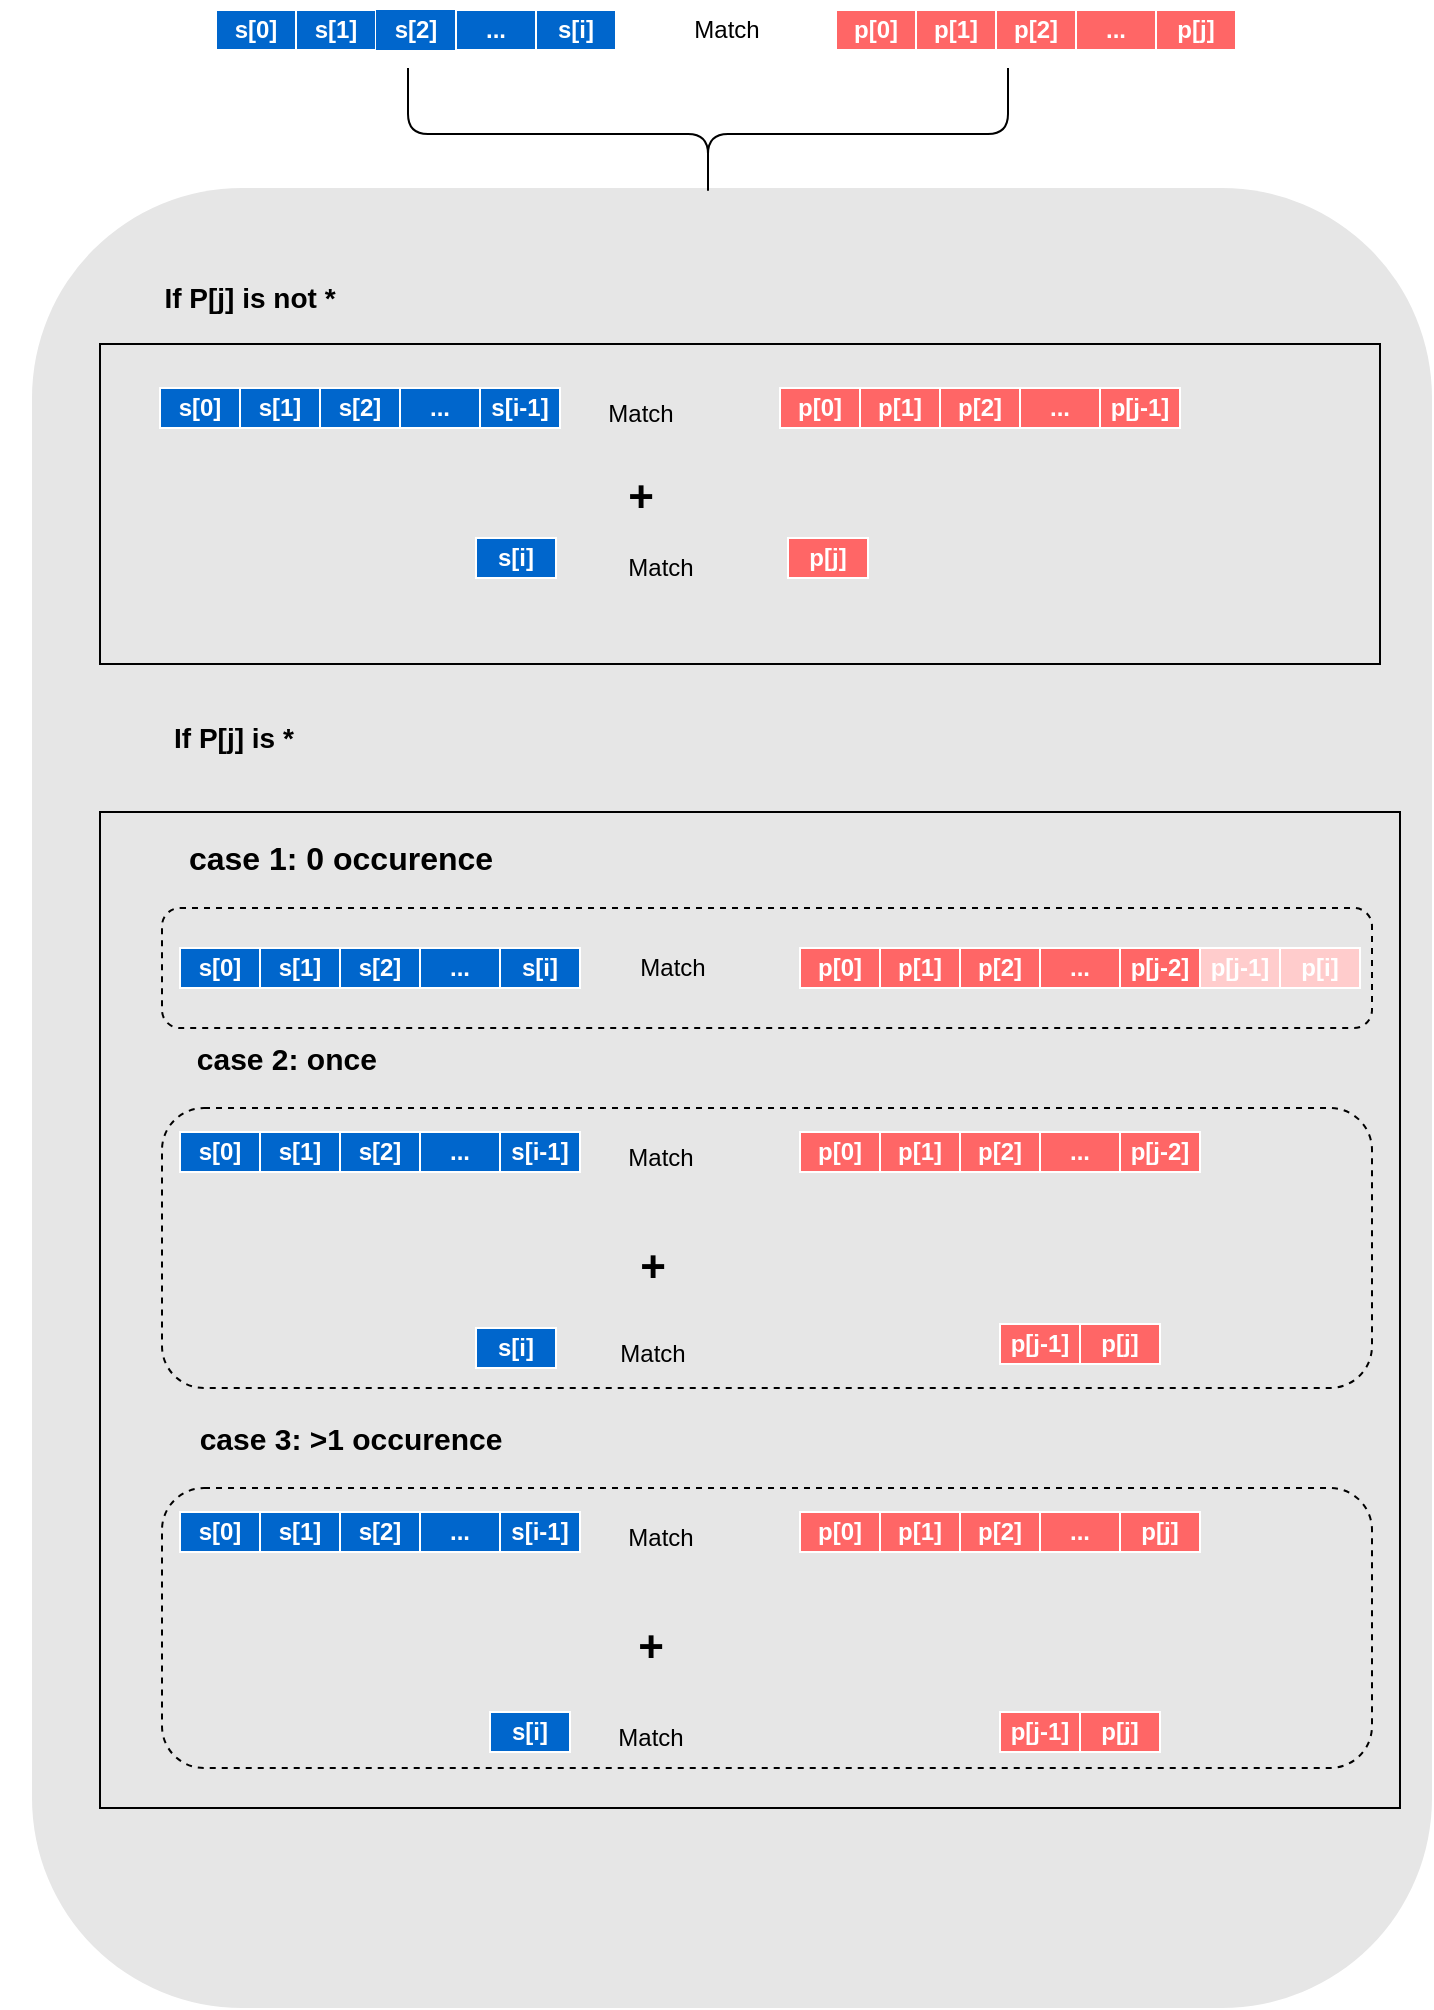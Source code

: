 <mxfile>
    <diagram id="1vAymka3_VFfGlP7PnY6" name="Page-1">
        <mxGraphModel dx="1172" dy="580" grid="1" gridSize="10" guides="1" tooltips="1" connect="1" arrows="1" fold="1" page="1" pageScale="1" pageWidth="850" pageHeight="1100" math="0" shadow="0">
            <root>
                <mxCell id="0"/>
                <mxCell id="1" parent="0"/>
                <mxCell id="161" value="" style="rounded=1;whiteSpace=wrap;html=1;fillColor=#E6E6E6;strokeColor=none;" vertex="1" parent="1">
                    <mxGeometry x="96" y="170" width="700" height="910" as="geometry"/>
                </mxCell>
                <mxCell id="79" value="" style="rounded=0;whiteSpace=wrap;html=1;fillColor=none;" vertex="1" parent="1">
                    <mxGeometry x="130" y="248" width="640" height="160" as="geometry"/>
                </mxCell>
                <mxCell id="80" value="" style="rounded=1;whiteSpace=wrap;html=1;fillColor=none;dashed=1;" vertex="1" parent="1">
                    <mxGeometry x="161" y="630" width="605" height="140" as="geometry"/>
                </mxCell>
                <mxCell id="81" value="" style="rounded=0;whiteSpace=wrap;html=1;fillColor=none;" vertex="1" parent="1">
                    <mxGeometry x="130" y="482" width="650" height="498" as="geometry"/>
                </mxCell>
                <mxCell id="82" value="" style="rounded=1;whiteSpace=wrap;html=1;fillColor=none;dashed=1;" vertex="1" parent="1">
                    <mxGeometry x="161" y="530" width="605" height="60" as="geometry"/>
                </mxCell>
                <mxCell id="83" value="s[0]" style="rounded=0;whiteSpace=wrap;html=1;fillColor=#0066CC;fontColor=#FFFFFF;fontStyle=1;strokeColor=#FFFFFF;" vertex="1" parent="1">
                    <mxGeometry x="188" y="81" width="40" height="20" as="geometry"/>
                </mxCell>
                <mxCell id="84" value="s[1]" style="rounded=0;whiteSpace=wrap;html=1;fillColor=#0066CC;fontColor=#FFFFFF;fontStyle=1;strokeColor=#FFFFFF;" vertex="1" parent="1">
                    <mxGeometry x="228" y="81" width="40" height="20" as="geometry"/>
                </mxCell>
                <mxCell id="85" value="s[2]" style="rounded=0;whiteSpace=wrap;html=1;fillColor=#0066CC;fontColor=#FFFFFF;fontStyle=1;strokeColor=none;" vertex="1" parent="1">
                    <mxGeometry x="268" y="81" width="40" height="20" as="geometry"/>
                </mxCell>
                <mxCell id="86" value="..." style="rounded=0;whiteSpace=wrap;html=1;fillColor=#0066CC;fontColor=#FFFFFF;fontStyle=1;strokeColor=#FFFFFF;" vertex="1" parent="1">
                    <mxGeometry x="308" y="81" width="40" height="20" as="geometry"/>
                </mxCell>
                <mxCell id="87" value="s[i]" style="rounded=0;whiteSpace=wrap;html=1;fillColor=#0066CC;fontColor=#FFFFFF;fontStyle=1;strokeColor=#FFFFFF;" vertex="1" parent="1">
                    <mxGeometry x="348" y="81" width="40" height="20" as="geometry"/>
                </mxCell>
                <mxCell id="88" value="p[0]" style="rounded=0;whiteSpace=wrap;html=1;fillColor=#FF6666;fontColor=#FFFFFF;fontStyle=1;strokeColor=#FFFFFF;" vertex="1" parent="1">
                    <mxGeometry x="498" y="81" width="40" height="20" as="geometry"/>
                </mxCell>
                <mxCell id="89" value="p[1]" style="rounded=0;whiteSpace=wrap;html=1;fillColor=#FF6666;fontColor=#FFFFFF;fontStyle=1;strokeColor=#FFFFFF;" vertex="1" parent="1">
                    <mxGeometry x="538" y="81" width="40" height="20" as="geometry"/>
                </mxCell>
                <mxCell id="90" value="..." style="rounded=0;whiteSpace=wrap;html=1;fillColor=#FF6666;fontColor=#FFFFFF;fontStyle=1;strokeColor=#FFFFFF;" vertex="1" parent="1">
                    <mxGeometry x="618" y="81" width="40" height="20" as="geometry"/>
                </mxCell>
                <mxCell id="91" value="p[j]" style="rounded=0;whiteSpace=wrap;html=1;fillColor=#FF6666;fontColor=#FFFFFF;fontStyle=1;strokeColor=#FFFFFF;" vertex="1" parent="1">
                    <mxGeometry x="658" y="81" width="40" height="20" as="geometry"/>
                </mxCell>
                <mxCell id="92" value="p[2]" style="rounded=0;whiteSpace=wrap;html=1;fillColor=#FF6666;fontColor=#FFFFFF;fontStyle=1;strokeColor=#FFFFFF;" vertex="1" parent="1">
                    <mxGeometry x="578" y="81" width="40" height="20" as="geometry"/>
                </mxCell>
                <mxCell id="93" value="If P[j] is not *" style="text;html=1;align=center;verticalAlign=middle;whiteSpace=wrap;rounded=0;fontStyle=1;fontSize=14;" vertex="1" parent="1">
                    <mxGeometry x="80" y="210" width="250" height="30" as="geometry"/>
                </mxCell>
                <mxCell id="94" value="s[0]" style="rounded=0;whiteSpace=wrap;html=1;fillColor=#0066CC;fontColor=#FFFFFF;fontStyle=1;strokeColor=#FFFFFF;" vertex="1" parent="1">
                    <mxGeometry x="160" y="270" width="40" height="20" as="geometry"/>
                </mxCell>
                <mxCell id="95" value="s[1]" style="rounded=0;whiteSpace=wrap;html=1;fillColor=#0066CC;fontColor=#FFFFFF;fontStyle=1;strokeColor=#FFFFFF;" vertex="1" parent="1">
                    <mxGeometry x="200" y="270" width="40" height="20" as="geometry"/>
                </mxCell>
                <mxCell id="96" value="s[2]" style="rounded=0;whiteSpace=wrap;html=1;fillColor=#0066CC;fontColor=#FFFFFF;fontStyle=1;strokeColor=#FFFFFF;" vertex="1" parent="1">
                    <mxGeometry x="240" y="270" width="40" height="20" as="geometry"/>
                </mxCell>
                <mxCell id="97" value="..." style="rounded=0;whiteSpace=wrap;html=1;fillColor=#0066CC;fontColor=#FFFFFF;fontStyle=1;strokeColor=#FFFFFF;" vertex="1" parent="1">
                    <mxGeometry x="280" y="270" width="40" height="20" as="geometry"/>
                </mxCell>
                <mxCell id="98" value="s[i-1]" style="rounded=0;whiteSpace=wrap;html=1;fillColor=#0066CC;fontColor=#FFFFFF;fontStyle=1;strokeColor=#FFFFFF;" vertex="1" parent="1">
                    <mxGeometry x="320" y="270" width="40" height="20" as="geometry"/>
                </mxCell>
                <mxCell id="99" value="p[0]" style="rounded=0;whiteSpace=wrap;html=1;fillColor=#FF6666;fontColor=#FFFFFF;fontStyle=1;strokeColor=#FFFFFF;" vertex="1" parent="1">
                    <mxGeometry x="470" y="270" width="40" height="20" as="geometry"/>
                </mxCell>
                <mxCell id="100" value="p[1]" style="rounded=0;whiteSpace=wrap;html=1;fillColor=#FF6666;fontColor=#FFFFFF;fontStyle=1;strokeColor=#FFFFFF;" vertex="1" parent="1">
                    <mxGeometry x="510" y="270" width="40" height="20" as="geometry"/>
                </mxCell>
                <mxCell id="101" value="..." style="rounded=0;whiteSpace=wrap;html=1;fillColor=#FF6666;fontColor=#FFFFFF;fontStyle=1;strokeColor=#FFFFFF;" vertex="1" parent="1">
                    <mxGeometry x="590" y="270" width="40" height="20" as="geometry"/>
                </mxCell>
                <mxCell id="102" value="p[j-1]" style="rounded=0;whiteSpace=wrap;html=1;fillColor=#FF6666;fontColor=#FFFFFF;fontStyle=1;strokeColor=#FFFFFF;" vertex="1" parent="1">
                    <mxGeometry x="630" y="270" width="40" height="20" as="geometry"/>
                </mxCell>
                <mxCell id="103" value="p[2]" style="rounded=0;whiteSpace=wrap;html=1;fillColor=#FF6666;fontColor=#FFFFFF;fontStyle=1;strokeColor=#FFFFFF;" vertex="1" parent="1">
                    <mxGeometry x="550" y="270" width="40" height="20" as="geometry"/>
                </mxCell>
                <mxCell id="104" value="Match" style="text;html=1;align=center;verticalAlign=middle;resizable=0;points=[];autosize=1;strokeColor=none;fillColor=none;" vertex="1" parent="1">
                    <mxGeometry x="370" y="268" width="60" height="30" as="geometry"/>
                </mxCell>
                <mxCell id="105" value="s[i]" style="rounded=0;whiteSpace=wrap;html=1;fillColor=#0066CC;fontColor=#FFFFFF;fontStyle=1;strokeColor=#FFFFFF;" vertex="1" parent="1">
                    <mxGeometry x="318" y="345" width="40" height="20" as="geometry"/>
                </mxCell>
                <mxCell id="106" value="p[j]" style="rounded=0;whiteSpace=wrap;html=1;fillColor=#FF6666;fontColor=#FFFFFF;fontStyle=1;strokeColor=#FFFFFF;" vertex="1" parent="1">
                    <mxGeometry x="474" y="345" width="40" height="20" as="geometry"/>
                </mxCell>
                <mxCell id="107" value="Match" style="text;html=1;align=center;verticalAlign=middle;resizable=0;points=[];autosize=1;strokeColor=none;fillColor=none;" vertex="1" parent="1">
                    <mxGeometry x="380" y="345" width="60" height="30" as="geometry"/>
                </mxCell>
                <mxCell id="108" value="If P[j] is *" style="text;html=1;align=left;verticalAlign=middle;whiteSpace=wrap;rounded=0;fontStyle=1;fontSize=14;" vertex="1" parent="1">
                    <mxGeometry x="165" y="430" width="250" height="30" as="geometry"/>
                </mxCell>
                <mxCell id="109" value="s[0]" style="rounded=0;whiteSpace=wrap;html=1;fillColor=#0066CC;fontColor=#FFFFFF;fontStyle=1;strokeColor=#FFFFFF;" vertex="1" parent="1">
                    <mxGeometry x="170" y="550" width="40" height="20" as="geometry"/>
                </mxCell>
                <mxCell id="110" value="s[1]" style="rounded=0;whiteSpace=wrap;html=1;fillColor=#0066CC;fontColor=#FFFFFF;fontStyle=1;strokeColor=#FFFFFF;" vertex="1" parent="1">
                    <mxGeometry x="210" y="550" width="40" height="20" as="geometry"/>
                </mxCell>
                <mxCell id="111" value="s[2]" style="rounded=0;whiteSpace=wrap;html=1;fillColor=#0066CC;fontColor=#FFFFFF;fontStyle=1;strokeColor=#FFFFFF;" vertex="1" parent="1">
                    <mxGeometry x="250" y="550" width="40" height="20" as="geometry"/>
                </mxCell>
                <mxCell id="112" value="..." style="rounded=0;whiteSpace=wrap;html=1;fillColor=#0066CC;fontColor=#FFFFFF;fontStyle=1;strokeColor=#FFFFFF;" vertex="1" parent="1">
                    <mxGeometry x="290" y="550" width="40" height="20" as="geometry"/>
                </mxCell>
                <mxCell id="113" value="s[i]" style="rounded=0;whiteSpace=wrap;html=1;fillColor=#0066CC;fontColor=#FFFFFF;fontStyle=1;strokeColor=#FFFFFF;" vertex="1" parent="1">
                    <mxGeometry x="330" y="550" width="40" height="20" as="geometry"/>
                </mxCell>
                <mxCell id="114" value="p[0]" style="rounded=0;whiteSpace=wrap;html=1;fillColor=#FF6666;fontColor=#FFFFFF;fontStyle=1;strokeColor=#FFFFFF;" vertex="1" parent="1">
                    <mxGeometry x="480" y="550" width="40" height="20" as="geometry"/>
                </mxCell>
                <mxCell id="115" value="p[1]" style="rounded=0;whiteSpace=wrap;html=1;fillColor=#FF6666;fontColor=#FFFFFF;fontStyle=1;strokeColor=#FFFFFF;" vertex="1" parent="1">
                    <mxGeometry x="520" y="550" width="40" height="20" as="geometry"/>
                </mxCell>
                <mxCell id="116" value="..." style="rounded=0;whiteSpace=wrap;html=1;fillColor=#FF6666;fontColor=#FFFFFF;fontStyle=1;strokeColor=#FFFFFF;" vertex="1" parent="1">
                    <mxGeometry x="600" y="550" width="40" height="20" as="geometry"/>
                </mxCell>
                <mxCell id="117" value="p[j-2]" style="rounded=0;whiteSpace=wrap;html=1;fillColor=#FF6666;fontColor=#FFFFFF;fontStyle=1;strokeColor=#FFFFFF;" vertex="1" parent="1">
                    <mxGeometry x="640" y="550" width="40" height="20" as="geometry"/>
                </mxCell>
                <mxCell id="118" value="p[2]" style="rounded=0;whiteSpace=wrap;html=1;fillColor=#FF6666;fontColor=#FFFFFF;fontStyle=1;strokeColor=#FFFFFF;" vertex="1" parent="1">
                    <mxGeometry x="560" y="550" width="40" height="20" as="geometry"/>
                </mxCell>
                <mxCell id="119" value="case 1: 0 occurence" style="text;html=1;align=center;verticalAlign=middle;resizable=0;points=[];autosize=1;strokeColor=none;fillColor=none;fontStyle=1;fontSize=16;" vertex="1" parent="1">
                    <mxGeometry x="165" y="490" width="170" height="30" as="geometry"/>
                </mxCell>
                <mxCell id="120" value="p[j-1]" style="rounded=0;whiteSpace=wrap;html=1;fillColor=#FFCCCC;fontColor=#FFFFFF;fontStyle=1;strokeColor=#FFFFFF;" vertex="1" parent="1">
                    <mxGeometry x="680" y="550" width="40" height="20" as="geometry"/>
                </mxCell>
                <mxCell id="121" value="p[i]" style="rounded=0;whiteSpace=wrap;html=1;fillColor=#FFCCCC;fontColor=#FFFFFF;fontStyle=1;strokeColor=#FFFFFF;" vertex="1" parent="1">
                    <mxGeometry x="720" y="550" width="40" height="20" as="geometry"/>
                </mxCell>
                <mxCell id="122" value="case 2: once&amp;nbsp;" style="text;html=1;align=center;verticalAlign=middle;resizable=0;points=[];autosize=1;strokeColor=none;fillColor=none;fontStyle=1;fontSize=15;" vertex="1" parent="1">
                    <mxGeometry x="170" y="590" width="110" height="30" as="geometry"/>
                </mxCell>
                <mxCell id="123" value="s[0]" style="rounded=0;whiteSpace=wrap;html=1;fillColor=#0066CC;fontColor=#FFFFFF;fontStyle=1;strokeColor=#FFFFFF;" vertex="1" parent="1">
                    <mxGeometry x="170" y="642" width="40" height="20" as="geometry"/>
                </mxCell>
                <mxCell id="124" value="s[1]" style="rounded=0;whiteSpace=wrap;html=1;fillColor=#0066CC;fontColor=#FFFFFF;fontStyle=1;strokeColor=#FFFFFF;" vertex="1" parent="1">
                    <mxGeometry x="210" y="642" width="40" height="20" as="geometry"/>
                </mxCell>
                <mxCell id="125" value="s[2]" style="rounded=0;whiteSpace=wrap;html=1;fillColor=#0066CC;fontColor=#FFFFFF;fontStyle=1;strokeColor=#FFFFFF;" vertex="1" parent="1">
                    <mxGeometry x="250" y="642" width="40" height="20" as="geometry"/>
                </mxCell>
                <mxCell id="126" value="..." style="rounded=0;whiteSpace=wrap;html=1;fillColor=#0066CC;fontColor=#FFFFFF;fontStyle=1;strokeColor=#FFFFFF;" vertex="1" parent="1">
                    <mxGeometry x="290" y="642" width="40" height="20" as="geometry"/>
                </mxCell>
                <mxCell id="127" value="s[i-1]" style="rounded=0;whiteSpace=wrap;html=1;fillColor=#0066CC;fontColor=#FFFFFF;fontStyle=1;strokeColor=#FFFFFF;" vertex="1" parent="1">
                    <mxGeometry x="330" y="642" width="40" height="20" as="geometry"/>
                </mxCell>
                <mxCell id="128" value="p[0]" style="rounded=0;whiteSpace=wrap;html=1;fillColor=#FF6666;fontColor=#FFFFFF;fontStyle=1;strokeColor=#FFFFFF;" vertex="1" parent="1">
                    <mxGeometry x="480" y="642" width="40" height="20" as="geometry"/>
                </mxCell>
                <mxCell id="129" value="p[1]" style="rounded=0;whiteSpace=wrap;html=1;fillColor=#FF6666;fontColor=#FFFFFF;fontStyle=1;strokeColor=#FFFFFF;" vertex="1" parent="1">
                    <mxGeometry x="520" y="642" width="40" height="20" as="geometry"/>
                </mxCell>
                <mxCell id="130" value="..." style="rounded=0;whiteSpace=wrap;html=1;fillColor=#FF6666;fontColor=#FFFFFF;fontStyle=1;strokeColor=#FFFFFF;" vertex="1" parent="1">
                    <mxGeometry x="600" y="642" width="40" height="20" as="geometry"/>
                </mxCell>
                <mxCell id="131" value="p[j-2]" style="rounded=0;whiteSpace=wrap;html=1;fillColor=#FF6666;fontColor=#FFFFFF;fontStyle=1;strokeColor=#FFFFFF;" vertex="1" parent="1">
                    <mxGeometry x="640" y="642" width="40" height="20" as="geometry"/>
                </mxCell>
                <mxCell id="132" value="p[2]" style="rounded=0;whiteSpace=wrap;html=1;fillColor=#FF6666;fontColor=#FFFFFF;fontStyle=1;strokeColor=#FFFFFF;" vertex="1" parent="1">
                    <mxGeometry x="560" y="642" width="40" height="20" as="geometry"/>
                </mxCell>
                <mxCell id="133" value="Match" style="text;html=1;align=center;verticalAlign=middle;resizable=0;points=[];autosize=1;strokeColor=none;fillColor=none;" vertex="1" parent="1">
                    <mxGeometry x="380" y="640" width="60" height="30" as="geometry"/>
                </mxCell>
                <mxCell id="134" value="case 3: &amp;gt;1 occurence" style="text;html=1;align=center;verticalAlign=middle;resizable=0;points=[];autosize=1;strokeColor=none;fillColor=none;fontStyle=1;fontSize=15;" vertex="1" parent="1">
                    <mxGeometry x="170" y="780" width="170" height="30" as="geometry"/>
                </mxCell>
                <mxCell id="135" value="s[0]" style="rounded=0;whiteSpace=wrap;html=1;fillColor=#0066CC;fontColor=#FFFFFF;fontStyle=1;strokeColor=#FFFFFF;" vertex="1" parent="1">
                    <mxGeometry x="170" y="832" width="40" height="20" as="geometry"/>
                </mxCell>
                <mxCell id="136" value="s[1]" style="rounded=0;whiteSpace=wrap;html=1;fillColor=#0066CC;fontColor=#FFFFFF;fontStyle=1;strokeColor=#FFFFFF;" vertex="1" parent="1">
                    <mxGeometry x="210" y="832" width="40" height="20" as="geometry"/>
                </mxCell>
                <mxCell id="137" value="s[2]" style="rounded=0;whiteSpace=wrap;html=1;fillColor=#0066CC;fontColor=#FFFFFF;fontStyle=1;strokeColor=#FFFFFF;" vertex="1" parent="1">
                    <mxGeometry x="250" y="832" width="40" height="20" as="geometry"/>
                </mxCell>
                <mxCell id="138" value="..." style="rounded=0;whiteSpace=wrap;html=1;fillColor=#0066CC;fontColor=#FFFFFF;fontStyle=1;strokeColor=#FFFFFF;" vertex="1" parent="1">
                    <mxGeometry x="290" y="832" width="40" height="20" as="geometry"/>
                </mxCell>
                <mxCell id="139" value="s[i-1]" style="rounded=0;whiteSpace=wrap;html=1;fillColor=#0066CC;fontColor=#FFFFFF;fontStyle=1;strokeColor=#FFFFFF;" vertex="1" parent="1">
                    <mxGeometry x="330" y="832" width="40" height="20" as="geometry"/>
                </mxCell>
                <mxCell id="140" value="p[0]" style="rounded=0;whiteSpace=wrap;html=1;fillColor=#FF6666;fontColor=#FFFFFF;fontStyle=1;strokeColor=#FFFFFF;" vertex="1" parent="1">
                    <mxGeometry x="480" y="832" width="40" height="20" as="geometry"/>
                </mxCell>
                <mxCell id="141" value="p[1]" style="rounded=0;whiteSpace=wrap;html=1;fillColor=#FF6666;fontColor=#FFFFFF;fontStyle=1;strokeColor=#FFFFFF;" vertex="1" parent="1">
                    <mxGeometry x="520" y="832" width="40" height="20" as="geometry"/>
                </mxCell>
                <mxCell id="142" value="..." style="rounded=0;whiteSpace=wrap;html=1;fillColor=#FF6666;fontColor=#FFFFFF;fontStyle=1;strokeColor=#FFFFFF;" vertex="1" parent="1">
                    <mxGeometry x="600" y="832" width="40" height="20" as="geometry"/>
                </mxCell>
                <mxCell id="143" value="p[j]" style="rounded=0;whiteSpace=wrap;html=1;fillColor=#FF6666;fontColor=#FFFFFF;fontStyle=1;strokeColor=#FFFFFF;" vertex="1" parent="1">
                    <mxGeometry x="640" y="832" width="40" height="20" as="geometry"/>
                </mxCell>
                <mxCell id="144" value="p[2]" style="rounded=0;whiteSpace=wrap;html=1;fillColor=#FF6666;fontColor=#FFFFFF;fontStyle=1;strokeColor=#FFFFFF;" vertex="1" parent="1">
                    <mxGeometry x="560" y="832" width="40" height="20" as="geometry"/>
                </mxCell>
                <mxCell id="145" value="Match" style="text;html=1;align=center;verticalAlign=middle;resizable=0;points=[];autosize=1;strokeColor=none;fillColor=none;" vertex="1" parent="1">
                    <mxGeometry x="380" y="830" width="60" height="30" as="geometry"/>
                </mxCell>
                <mxCell id="146" value="s[i]" style="rounded=0;whiteSpace=wrap;html=1;fillColor=#0066CC;fontColor=#FFFFFF;fontStyle=1;strokeColor=#FFFFFF;" vertex="1" parent="1">
                    <mxGeometry x="325" y="932" width="40" height="20" as="geometry"/>
                </mxCell>
                <mxCell id="147" value="p[j-1]" style="rounded=0;whiteSpace=wrap;html=1;fillColor=#FF6666;fontColor=#FFFFFF;fontStyle=1;strokeColor=#FFFFFF;" vertex="1" parent="1">
                    <mxGeometry x="580" y="932" width="40" height="20" as="geometry"/>
                </mxCell>
                <mxCell id="148" value="Match" style="text;html=1;align=center;verticalAlign=middle;resizable=0;points=[];autosize=1;strokeColor=none;fillColor=none;" vertex="1" parent="1">
                    <mxGeometry x="375" y="930" width="60" height="30" as="geometry"/>
                </mxCell>
                <mxCell id="149" value="s[i]" style="rounded=0;whiteSpace=wrap;html=1;fillColor=#0066CC;fontColor=#FFFFFF;fontStyle=1;strokeColor=#FFFFFF;" vertex="1" parent="1">
                    <mxGeometry x="318" y="740" width="40" height="20" as="geometry"/>
                </mxCell>
                <mxCell id="150" value="Match" style="text;html=1;align=center;verticalAlign=middle;resizable=0;points=[];autosize=1;strokeColor=none;fillColor=none;" vertex="1" parent="1">
                    <mxGeometry x="376" y="738" width="60" height="30" as="geometry"/>
                </mxCell>
                <mxCell id="151" value="p[j-1]" style="rounded=0;whiteSpace=wrap;html=1;fillColor=#FF6666;fontColor=#FFFFFF;fontStyle=1;strokeColor=#FFFFFF;" vertex="1" parent="1">
                    <mxGeometry x="580" y="738" width="40" height="20" as="geometry"/>
                </mxCell>
                <mxCell id="152" value="p[j]" style="rounded=0;whiteSpace=wrap;html=1;fillColor=#FF6666;fontColor=#FFFFFF;fontStyle=1;strokeColor=#FFFFFF;" vertex="1" parent="1">
                    <mxGeometry x="620" y="738" width="40" height="20" as="geometry"/>
                </mxCell>
                <mxCell id="153" value="p[j]" style="rounded=0;whiteSpace=wrap;html=1;fillColor=#FF6666;fontColor=#FFFFFF;fontStyle=1;strokeColor=#FFFFFF;" vertex="1" parent="1">
                    <mxGeometry x="620" y="932" width="40" height="20" as="geometry"/>
                </mxCell>
                <mxCell id="154" value="+" style="text;html=1;align=center;verticalAlign=middle;resizable=0;points=[];autosize=1;strokeColor=none;fillColor=none;fontStyle=1;fontSize=22;" vertex="1" parent="1">
                    <mxGeometry x="380" y="305" width="40" height="40" as="geometry"/>
                </mxCell>
                <mxCell id="155" value="+" style="text;html=1;align=center;verticalAlign=middle;resizable=0;points=[];autosize=1;strokeColor=none;fillColor=none;fontStyle=1;fontSize=22;" vertex="1" parent="1">
                    <mxGeometry x="386" y="690" width="40" height="40" as="geometry"/>
                </mxCell>
                <mxCell id="156" value="+" style="text;html=1;align=center;verticalAlign=middle;resizable=0;points=[];autosize=1;strokeColor=none;fillColor=none;fontStyle=1;fontSize=22;" vertex="1" parent="1">
                    <mxGeometry x="385" y="880" width="40" height="40" as="geometry"/>
                </mxCell>
                <mxCell id="157" value="" style="rounded=1;whiteSpace=wrap;html=1;fillColor=none;dashed=1;" vertex="1" parent="1">
                    <mxGeometry x="161" y="820" width="605" height="140" as="geometry"/>
                </mxCell>
                <mxCell id="158" value="Match" style="text;html=1;align=center;verticalAlign=middle;resizable=0;points=[];autosize=1;strokeColor=none;fillColor=none;" vertex="1" parent="1">
                    <mxGeometry x="386" y="545" width="60" height="30" as="geometry"/>
                </mxCell>
                <mxCell id="159" value="Match" style="text;html=1;align=center;verticalAlign=middle;resizable=0;points=[];autosize=1;strokeColor=none;fillColor=none;" vertex="1" parent="1">
                    <mxGeometry x="413" y="76" width="60" height="30" as="geometry"/>
                </mxCell>
                <mxCell id="160" value="" style="shape=curlyBracket;whiteSpace=wrap;html=1;rounded=1;labelPosition=left;verticalLabelPosition=middle;align=right;verticalAlign=middle;rotation=-90;" vertex="1" parent="1">
                    <mxGeometry x="401" y="-7" width="66" height="300" as="geometry"/>
                </mxCell>
            </root>
        </mxGraphModel>
    </diagram>
</mxfile>